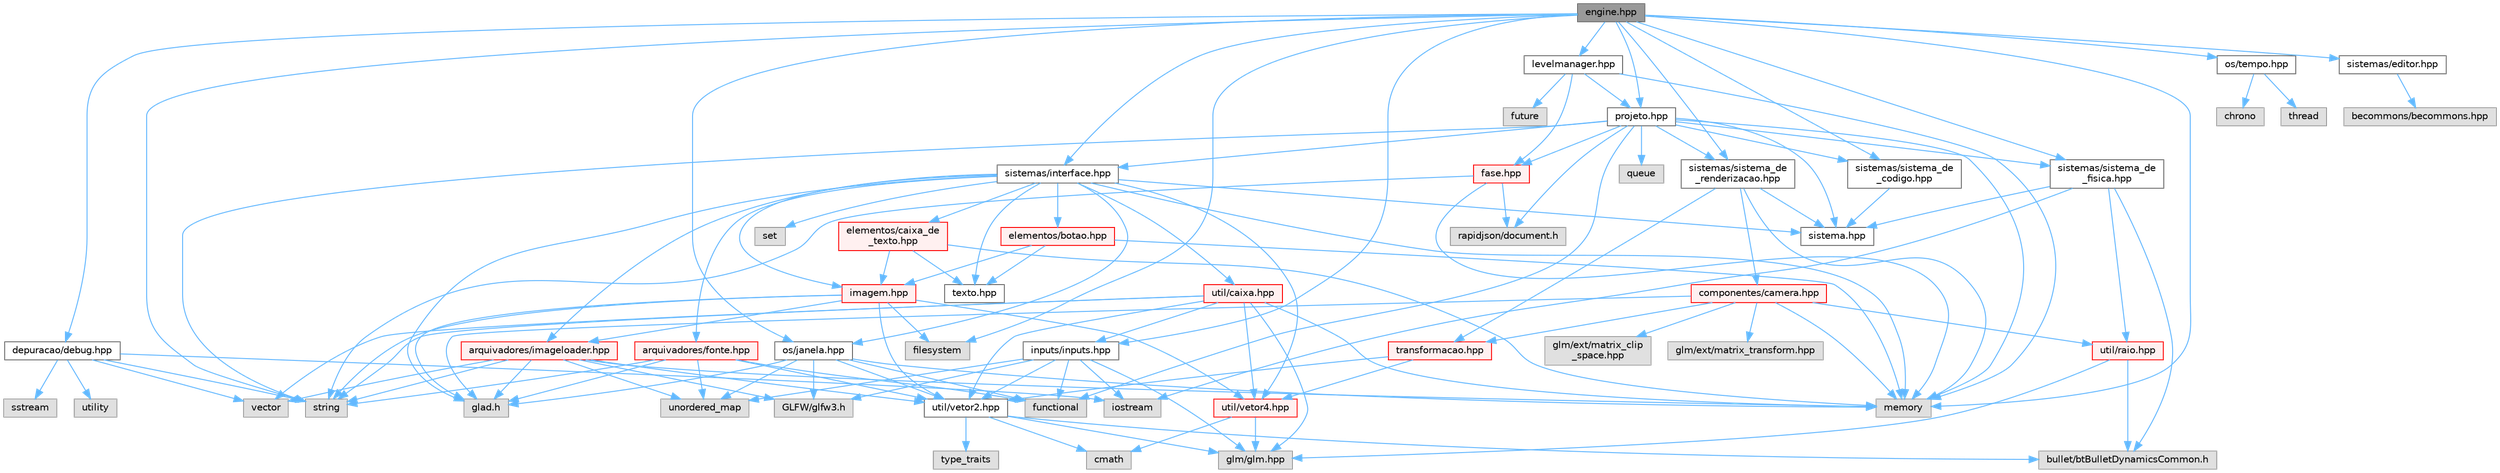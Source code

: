 digraph "engine.hpp"
{
 // LATEX_PDF_SIZE
  bgcolor="transparent";
  edge [fontname=Helvetica,fontsize=10,labelfontname=Helvetica,labelfontsize=10];
  node [fontname=Helvetica,fontsize=10,shape=box,height=0.2,width=0.4];
  Node1 [id="Node000001",label="engine.hpp",height=0.2,width=0.4,color="gray40", fillcolor="grey60", style="filled", fontcolor="black",tooltip=" "];
  Node1 -> Node2 [id="edge1_Node000001_Node000002",color="steelblue1",style="solid",tooltip=" "];
  Node2 [id="Node000002",label="string",height=0.2,width=0.4,color="grey60", fillcolor="#E0E0E0", style="filled",tooltip=" "];
  Node1 -> Node3 [id="edge2_Node000001_Node000003",color="steelblue1",style="solid",tooltip=" "];
  Node3 [id="Node000003",label="memory",height=0.2,width=0.4,color="grey60", fillcolor="#E0E0E0", style="filled",tooltip=" "];
  Node1 -> Node4 [id="edge3_Node000001_Node000004",color="steelblue1",style="solid",tooltip=" "];
  Node4 [id="Node000004",label="filesystem",height=0.2,width=0.4,color="grey60", fillcolor="#E0E0E0", style="filled",tooltip=" "];
  Node1 -> Node5 [id="edge4_Node000001_Node000005",color="steelblue1",style="solid",tooltip=" "];
  Node5 [id="Node000005",label="depuracao/debug.hpp",height=0.2,width=0.4,color="grey40", fillcolor="white", style="filled",URL="$debug_8hpp.html",tooltip=" "];
  Node5 -> Node6 [id="edge5_Node000005_Node000006",color="steelblue1",style="solid",tooltip=" "];
  Node6 [id="Node000006",label="vector",height=0.2,width=0.4,color="grey60", fillcolor="#E0E0E0", style="filled",tooltip=" "];
  Node5 -> Node7 [id="edge6_Node000005_Node000007",color="steelblue1",style="solid",tooltip=" "];
  Node7 [id="Node000007",label="utility",height=0.2,width=0.4,color="grey60", fillcolor="#E0E0E0", style="filled",tooltip=" "];
  Node5 -> Node2 [id="edge7_Node000005_Node000002",color="steelblue1",style="solid",tooltip=" "];
  Node5 -> Node8 [id="edge8_Node000005_Node000008",color="steelblue1",style="solid",tooltip=" "];
  Node8 [id="Node000008",label="iostream",height=0.2,width=0.4,color="grey60", fillcolor="#E0E0E0", style="filled",tooltip=" "];
  Node5 -> Node9 [id="edge9_Node000005_Node000009",color="steelblue1",style="solid",tooltip=" "];
  Node9 [id="Node000009",label="sstream",height=0.2,width=0.4,color="grey60", fillcolor="#E0E0E0", style="filled",tooltip=" "];
  Node1 -> Node10 [id="edge10_Node000001_Node000010",color="steelblue1",style="solid",tooltip=" "];
  Node10 [id="Node000010",label="os/janela.hpp",height=0.2,width=0.4,color="grey40", fillcolor="white", style="filled",URL="$janela_8hpp_source.html",tooltip=" "];
  Node10 -> Node11 [id="edge11_Node000010_Node000011",color="steelblue1",style="solid",tooltip=" "];
  Node11 [id="Node000011",label="functional",height=0.2,width=0.4,color="grey60", fillcolor="#E0E0E0", style="filled",tooltip=" "];
  Node10 -> Node3 [id="edge12_Node000010_Node000003",color="steelblue1",style="solid",tooltip=" "];
  Node10 -> Node12 [id="edge13_Node000010_Node000012",color="steelblue1",style="solid",tooltip=" "];
  Node12 [id="Node000012",label="unordered_map",height=0.2,width=0.4,color="grey60", fillcolor="#E0E0E0", style="filled",tooltip=" "];
  Node10 -> Node13 [id="edge14_Node000010_Node000013",color="steelblue1",style="solid",tooltip=" "];
  Node13 [id="Node000013",label="glad.h",height=0.2,width=0.4,color="grey60", fillcolor="#E0E0E0", style="filled",tooltip=" "];
  Node10 -> Node14 [id="edge15_Node000010_Node000014",color="steelblue1",style="solid",tooltip=" "];
  Node14 [id="Node000014",label="GLFW/glfw3.h",height=0.2,width=0.4,color="grey60", fillcolor="#E0E0E0", style="filled",tooltip=" "];
  Node10 -> Node15 [id="edge16_Node000010_Node000015",color="steelblue1",style="solid",tooltip=" "];
  Node15 [id="Node000015",label="util/vetor2.hpp",height=0.2,width=0.4,color="grey40", fillcolor="white", style="filled",URL="$vetor2_8hpp.html",tooltip=" "];
  Node15 -> Node16 [id="edge17_Node000015_Node000016",color="steelblue1",style="solid",tooltip=" "];
  Node16 [id="Node000016",label="cmath",height=0.2,width=0.4,color="grey60", fillcolor="#E0E0E0", style="filled",tooltip=" "];
  Node15 -> Node17 [id="edge18_Node000015_Node000017",color="steelblue1",style="solid",tooltip=" "];
  Node17 [id="Node000017",label="type_traits",height=0.2,width=0.4,color="grey60", fillcolor="#E0E0E0", style="filled",tooltip=" "];
  Node15 -> Node18 [id="edge19_Node000015_Node000018",color="steelblue1",style="solid",tooltip=" "];
  Node18 [id="Node000018",label="bullet/btBulletDynamicsCommon.h",height=0.2,width=0.4,color="grey60", fillcolor="#E0E0E0", style="filled",tooltip=" "];
  Node15 -> Node19 [id="edge20_Node000015_Node000019",color="steelblue1",style="solid",tooltip=" "];
  Node19 [id="Node000019",label="glm/glm.hpp",height=0.2,width=0.4,color="grey60", fillcolor="#E0E0E0", style="filled",tooltip=" "];
  Node1 -> Node20 [id="edge21_Node000001_Node000020",color="steelblue1",style="solid",tooltip=" "];
  Node20 [id="Node000020",label="os/tempo.hpp",height=0.2,width=0.4,color="grey40", fillcolor="white", style="filled",URL="$tempo_8hpp.html",tooltip="Inicia e gerencia o tempo."];
  Node20 -> Node21 [id="edge22_Node000020_Node000021",color="steelblue1",style="solid",tooltip=" "];
  Node21 [id="Node000021",label="thread",height=0.2,width=0.4,color="grey60", fillcolor="#E0E0E0", style="filled",tooltip=" "];
  Node20 -> Node22 [id="edge23_Node000020_Node000022",color="steelblue1",style="solid",tooltip=" "];
  Node22 [id="Node000022",label="chrono",height=0.2,width=0.4,color="grey60", fillcolor="#E0E0E0", style="filled",tooltip=" "];
  Node1 -> Node23 [id="edge24_Node000001_Node000023",color="steelblue1",style="solid",tooltip=" "];
  Node23 [id="Node000023",label="inputs/inputs.hpp",height=0.2,width=0.4,color="grey40", fillcolor="white", style="filled",URL="$inputs_8hpp.html",tooltip=" "];
  Node23 -> Node14 [id="edge25_Node000023_Node000014",color="steelblue1",style="solid",tooltip=" "];
  Node23 -> Node8 [id="edge26_Node000023_Node000008",color="steelblue1",style="solid",tooltip=" "];
  Node23 -> Node12 [id="edge27_Node000023_Node000012",color="steelblue1",style="solid",tooltip=" "];
  Node23 -> Node11 [id="edge28_Node000023_Node000011",color="steelblue1",style="solid",tooltip=" "];
  Node23 -> Node19 [id="edge29_Node000023_Node000019",color="steelblue1",style="solid",tooltip=" "];
  Node23 -> Node15 [id="edge30_Node000023_Node000015",color="steelblue1",style="solid",tooltip=" "];
  Node1 -> Node24 [id="edge31_Node000001_Node000024",color="steelblue1",style="solid",tooltip=" "];
  Node24 [id="Node000024",label="sistemas/sistema_de\l_renderizacao.hpp",height=0.2,width=0.4,color="grey40", fillcolor="white", style="filled",URL="$sistema__de__renderizacao_8hpp.html",tooltip=" "];
  Node24 -> Node25 [id="edge32_Node000024_Node000025",color="steelblue1",style="solid",tooltip=" "];
  Node25 [id="Node000025",label="sistema.hpp",height=0.2,width=0.4,color="grey40", fillcolor="white", style="filled",URL="$sistemas_2sistema_8hpp.html",tooltip=" "];
  Node24 -> Node26 [id="edge33_Node000024_Node000026",color="steelblue1",style="solid",tooltip=" "];
  Node26 [id="Node000026",label="componentes/camera.hpp",height=0.2,width=0.4,color="red", fillcolor="#FFF0F0", style="filled",URL="$camera_8hpp_source.html",tooltip=" "];
  Node26 -> Node27 [id="edge34_Node000026_Node000027",color="steelblue1",style="solid",tooltip=" "];
  Node27 [id="Node000027",label="glm/ext/matrix_clip\l_space.hpp",height=0.2,width=0.4,color="grey60", fillcolor="#E0E0E0", style="filled",tooltip=" "];
  Node26 -> Node28 [id="edge35_Node000026_Node000028",color="steelblue1",style="solid",tooltip=" "];
  Node28 [id="Node000028",label="glm/ext/matrix_transform.hpp",height=0.2,width=0.4,color="grey60", fillcolor="#E0E0E0", style="filled",tooltip=" "];
  Node26 -> Node3 [id="edge36_Node000026_Node000003",color="steelblue1",style="solid",tooltip=" "];
  Node26 -> Node13 [id="edge37_Node000026_Node000013",color="steelblue1",style="solid",tooltip=" "];
  Node26 -> Node34 [id="edge38_Node000026_Node000034",color="steelblue1",style="solid",tooltip=" "];
  Node34 [id="Node000034",label="transformacao.hpp",height=0.2,width=0.4,color="red", fillcolor="#FFF0F0", style="filled",URL="$transformacao_8hpp.html",tooltip="Calcula a mtriz de modelo para um objeto 3d qualquer."];
  Node34 -> Node15 [id="edge39_Node000034_Node000015",color="steelblue1",style="solid",tooltip=" "];
  Node34 -> Node36 [id="edge40_Node000034_Node000036",color="steelblue1",style="solid",tooltip=" "];
  Node36 [id="Node000036",label="util/vetor4.hpp",height=0.2,width=0.4,color="red", fillcolor="#FFF0F0", style="filled",URL="$vetor4_8hpp.html",tooltip=" "];
  Node36 -> Node16 [id="edge41_Node000036_Node000016",color="steelblue1",style="solid",tooltip=" "];
  Node36 -> Node19 [id="edge42_Node000036_Node000019",color="steelblue1",style="solid",tooltip=" "];
  Node26 -> Node56 [id="edge43_Node000026_Node000056",color="steelblue1",style="solid",tooltip=" "];
  Node56 [id="Node000056",label="util/raio.hpp",height=0.2,width=0.4,color="red", fillcolor="#FFF0F0", style="filled",URL="$raio_8hpp.html",tooltip=" "];
  Node56 -> Node19 [id="edge44_Node000056_Node000019",color="steelblue1",style="solid",tooltip=" "];
  Node56 -> Node18 [id="edge45_Node000056_Node000018",color="steelblue1",style="solid",tooltip=" "];
  Node24 -> Node34 [id="edge46_Node000024_Node000034",color="steelblue1",style="solid",tooltip=" "];
  Node24 -> Node3 [id="edge47_Node000024_Node000003",color="steelblue1",style="solid",tooltip=" "];
  Node1 -> Node57 [id="edge48_Node000001_Node000057",color="steelblue1",style="solid",tooltip=" "];
  Node57 [id="Node000057",label="sistemas/interface.hpp",height=0.2,width=0.4,color="grey40", fillcolor="white", style="filled",URL="$interface_8hpp_source.html",tooltip=" "];
  Node57 -> Node13 [id="edge49_Node000057_Node000013",color="steelblue1",style="solid",tooltip=" "];
  Node57 -> Node3 [id="edge50_Node000057_Node000003",color="steelblue1",style="solid",tooltip=" "];
  Node57 -> Node58 [id="edge51_Node000057_Node000058",color="steelblue1",style="solid",tooltip=" "];
  Node58 [id="Node000058",label="set",height=0.2,width=0.4,color="grey60", fillcolor="#E0E0E0", style="filled",tooltip=" "];
  Node57 -> Node25 [id="edge52_Node000057_Node000025",color="steelblue1",style="solid",tooltip=" "];
  Node57 -> Node47 [id="edge53_Node000057_Node000047",color="steelblue1",style="solid",tooltip=" "];
  Node47 [id="Node000047",label="arquivadores/imageloader.hpp",height=0.2,width=0.4,color="red", fillcolor="#FFF0F0", style="filled",URL="$imageloader_8hpp.html",tooltip=" "];
  Node47 -> Node13 [id="edge54_Node000047_Node000013",color="steelblue1",style="solid",tooltip=" "];
  Node47 -> Node14 [id="edge55_Node000047_Node000014",color="steelblue1",style="solid",tooltip=" "];
  Node47 -> Node2 [id="edge56_Node000047_Node000002",color="steelblue1",style="solid",tooltip=" "];
  Node47 -> Node12 [id="edge57_Node000047_Node000012",color="steelblue1",style="solid",tooltip=" "];
  Node47 -> Node6 [id="edge58_Node000047_Node000006",color="steelblue1",style="solid",tooltip=" "];
  Node47 -> Node3 [id="edge59_Node000047_Node000003",color="steelblue1",style="solid",tooltip=" "];
  Node47 -> Node15 [id="edge60_Node000047_Node000015",color="steelblue1",style="solid",tooltip=" "];
  Node57 -> Node59 [id="edge61_Node000057_Node000059",color="steelblue1",style="solid",tooltip=" "];
  Node59 [id="Node000059",label="arquivadores/fonte.hpp",height=0.2,width=0.4,color="red", fillcolor="#FFF0F0", style="filled",URL="$fonte_8hpp.html",tooltip=" "];
  Node59 -> Node13 [id="edge62_Node000059_Node000013",color="steelblue1",style="solid",tooltip=" "];
  Node59 -> Node2 [id="edge63_Node000059_Node000002",color="steelblue1",style="solid",tooltip=" "];
  Node59 -> Node12 [id="edge64_Node000059_Node000012",color="steelblue1",style="solid",tooltip=" "];
  Node59 -> Node15 [id="edge65_Node000059_Node000015",color="steelblue1",style="solid",tooltip=" "];
  Node59 -> Node11 [id="edge66_Node000059_Node000011",color="steelblue1",style="solid",tooltip=" "];
  Node57 -> Node61 [id="edge67_Node000057_Node000061",color="steelblue1",style="solid",tooltip=" "];
  Node61 [id="Node000061",label="util/caixa.hpp",height=0.2,width=0.4,color="red", fillcolor="#FFF0F0", style="filled",URL="$caixa_8hpp.html",tooltip=" "];
  Node61 -> Node2 [id="edge68_Node000061_Node000002",color="steelblue1",style="solid",tooltip=" "];
  Node61 -> Node3 [id="edge69_Node000061_Node000003",color="steelblue1",style="solid",tooltip=" "];
  Node61 -> Node6 [id="edge70_Node000061_Node000006",color="steelblue1",style="solid",tooltip=" "];
  Node61 -> Node15 [id="edge71_Node000061_Node000015",color="steelblue1",style="solid",tooltip=" "];
  Node61 -> Node36 [id="edge72_Node000061_Node000036",color="steelblue1",style="solid",tooltip=" "];
  Node61 -> Node19 [id="edge73_Node000061_Node000019",color="steelblue1",style="solid",tooltip=" "];
  Node61 -> Node23 [id="edge74_Node000061_Node000023",color="steelblue1",style="solid",tooltip=" "];
  Node57 -> Node62 [id="edge75_Node000057_Node000062",color="steelblue1",style="solid",tooltip=" "];
  Node62 [id="Node000062",label="elementos/botao.hpp",height=0.2,width=0.4,color="red", fillcolor="#FFF0F0", style="filled",URL="$botao_8hpp.html",tooltip=" "];
  Node62 -> Node63 [id="edge76_Node000062_Node000063",color="steelblue1",style="solid",tooltip=" "];
  Node63 [id="Node000063",label="imagem.hpp",height=0.2,width=0.4,color="red", fillcolor="#FFF0F0", style="filled",URL="$imagem_8hpp.html",tooltip=" "];
  Node63 -> Node13 [id="edge77_Node000063_Node000013",color="steelblue1",style="solid",tooltip=" "];
  Node63 -> Node2 [id="edge78_Node000063_Node000002",color="steelblue1",style="solid",tooltip=" "];
  Node63 -> Node4 [id="edge79_Node000063_Node000004",color="steelblue1",style="solid",tooltip=" "];
  Node63 -> Node15 [id="edge80_Node000063_Node000015",color="steelblue1",style="solid",tooltip=" "];
  Node63 -> Node36 [id="edge81_Node000063_Node000036",color="steelblue1",style="solid",tooltip=" "];
  Node63 -> Node47 [id="edge82_Node000063_Node000047",color="steelblue1",style="solid",tooltip=" "];
  Node62 -> Node65 [id="edge83_Node000062_Node000065",color="steelblue1",style="solid",tooltip=" "];
  Node65 [id="Node000065",label="texto.hpp",height=0.2,width=0.4,color="grey40", fillcolor="white", style="filled",URL="$texto_8hpp.html",tooltip=" "];
  Node62 -> Node3 [id="edge84_Node000062_Node000003",color="steelblue1",style="solid",tooltip=" "];
  Node57 -> Node66 [id="edge85_Node000057_Node000066",color="steelblue1",style="solid",tooltip=" "];
  Node66 [id="Node000066",label="elementos/caixa_de\l_texto.hpp",height=0.2,width=0.4,color="red", fillcolor="#FFF0F0", style="filled",URL="$caixa__de__texto_8hpp.html",tooltip=" "];
  Node66 -> Node63 [id="edge86_Node000066_Node000063",color="steelblue1",style="solid",tooltip=" "];
  Node66 -> Node65 [id="edge87_Node000066_Node000065",color="steelblue1",style="solid",tooltip=" "];
  Node66 -> Node3 [id="edge88_Node000066_Node000003",color="steelblue1",style="solid",tooltip=" "];
  Node57 -> Node63 [id="edge89_Node000057_Node000063",color="steelblue1",style="solid",tooltip=" "];
  Node57 -> Node65 [id="edge90_Node000057_Node000065",color="steelblue1",style="solid",tooltip=" "];
  Node57 -> Node36 [id="edge91_Node000057_Node000036",color="steelblue1",style="solid",tooltip=" "];
  Node57 -> Node10 [id="edge92_Node000057_Node000010",color="steelblue1",style="solid",tooltip=" "];
  Node1 -> Node68 [id="edge93_Node000001_Node000068",color="steelblue1",style="solid",tooltip=" "];
  Node68 [id="Node000068",label="sistemas/sistema_de\l_codigo.hpp",height=0.2,width=0.4,color="grey40", fillcolor="white", style="filled",URL="$sistema__de__codigo_8hpp.html",tooltip=" "];
  Node68 -> Node25 [id="edge94_Node000068_Node000025",color="steelblue1",style="solid",tooltip=" "];
  Node1 -> Node69 [id="edge95_Node000001_Node000069",color="steelblue1",style="solid",tooltip=" "];
  Node69 [id="Node000069",label="sistemas/sistema_de\l_fisica.hpp",height=0.2,width=0.4,color="grey40", fillcolor="white", style="filled",URL="$sistema__de__fisica_8hpp.html",tooltip=" "];
  Node69 -> Node25 [id="edge96_Node000069_Node000025",color="steelblue1",style="solid",tooltip=" "];
  Node69 -> Node8 [id="edge97_Node000069_Node000008",color="steelblue1",style="solid",tooltip=" "];
  Node69 -> Node56 [id="edge98_Node000069_Node000056",color="steelblue1",style="solid",tooltip=" "];
  Node69 -> Node18 [id="edge99_Node000069_Node000018",color="steelblue1",style="solid",tooltip=" "];
  Node1 -> Node70 [id="edge100_Node000001_Node000070",color="steelblue1",style="solid",tooltip=" "];
  Node70 [id="Node000070",label="levelmanager.hpp",height=0.2,width=0.4,color="grey40", fillcolor="white", style="filled",URL="$levelmanager_8hpp.html",tooltip="Gerencia as fases."];
  Node70 -> Node71 [id="edge101_Node000070_Node000071",color="steelblue1",style="solid",tooltip=" "];
  Node71 [id="Node000071",label="fase.hpp",height=0.2,width=0.4,color="red", fillcolor="#FFF0F0", style="filled",URL="$fase_8hpp_source.html",tooltip=" "];
  Node71 -> Node2 [id="edge102_Node000071_Node000002",color="steelblue1",style="solid",tooltip=" "];
  Node71 -> Node3 [id="edge103_Node000071_Node000003",color="steelblue1",style="solid",tooltip=" "];
  Node71 -> Node31 [id="edge104_Node000071_Node000031",color="steelblue1",style="solid",tooltip=" "];
  Node31 [id="Node000031",label="rapidjson/document.h",height=0.2,width=0.4,color="grey60", fillcolor="#E0E0E0", style="filled",tooltip=" "];
  Node70 -> Node76 [id="edge105_Node000070_Node000076",color="steelblue1",style="solid",tooltip=" "];
  Node76 [id="Node000076",label="projeto.hpp",height=0.2,width=0.4,color="grey40", fillcolor="white", style="filled",URL="$projeto_8hpp.html",tooltip="Classe projeto."];
  Node76 -> Node2 [id="edge106_Node000076_Node000002",color="steelblue1",style="solid",tooltip=" "];
  Node76 -> Node77 [id="edge107_Node000076_Node000077",color="steelblue1",style="solid",tooltip=" "];
  Node77 [id="Node000077",label="queue",height=0.2,width=0.4,color="grey60", fillcolor="#E0E0E0", style="filled",tooltip=" "];
  Node76 -> Node11 [id="edge108_Node000076_Node000011",color="steelblue1",style="solid",tooltip=" "];
  Node76 -> Node31 [id="edge109_Node000076_Node000031",color="steelblue1",style="solid",tooltip=" "];
  Node76 -> Node3 [id="edge110_Node000076_Node000003",color="steelblue1",style="solid",tooltip=" "];
  Node76 -> Node71 [id="edge111_Node000076_Node000071",color="steelblue1",style="solid",tooltip=" "];
  Node76 -> Node25 [id="edge112_Node000076_Node000025",color="steelblue1",style="solid",tooltip=" "];
  Node76 -> Node69 [id="edge113_Node000076_Node000069",color="steelblue1",style="solid",tooltip=" "];
  Node76 -> Node24 [id="edge114_Node000076_Node000024",color="steelblue1",style="solid",tooltip=" "];
  Node76 -> Node68 [id="edge115_Node000076_Node000068",color="steelblue1",style="solid",tooltip=" "];
  Node76 -> Node57 [id="edge116_Node000076_Node000057",color="steelblue1",style="solid",tooltip=" "];
  Node70 -> Node78 [id="edge117_Node000070_Node000078",color="steelblue1",style="solid",tooltip=" "];
  Node78 [id="Node000078",label="future",height=0.2,width=0.4,color="grey60", fillcolor="#E0E0E0", style="filled",tooltip=" "];
  Node70 -> Node3 [id="edge118_Node000070_Node000003",color="steelblue1",style="solid",tooltip=" "];
  Node1 -> Node76 [id="edge119_Node000001_Node000076",color="steelblue1",style="solid",tooltip=" "];
  Node1 -> Node79 [id="edge120_Node000001_Node000079",color="steelblue1",style="solid",tooltip=" "];
  Node79 [id="Node000079",label="sistemas/editor.hpp",height=0.2,width=0.4,color="grey40", fillcolor="white", style="filled",URL="$editor_8hpp.html",tooltip=" "];
  Node79 -> Node80 [id="edge121_Node000079_Node000080",color="steelblue1",style="solid",tooltip=" "];
  Node80 [id="Node000080",label="becommons/becommons.hpp",height=0.2,width=0.4,color="grey60", fillcolor="#E0E0E0", style="filled",tooltip=" "];
}

